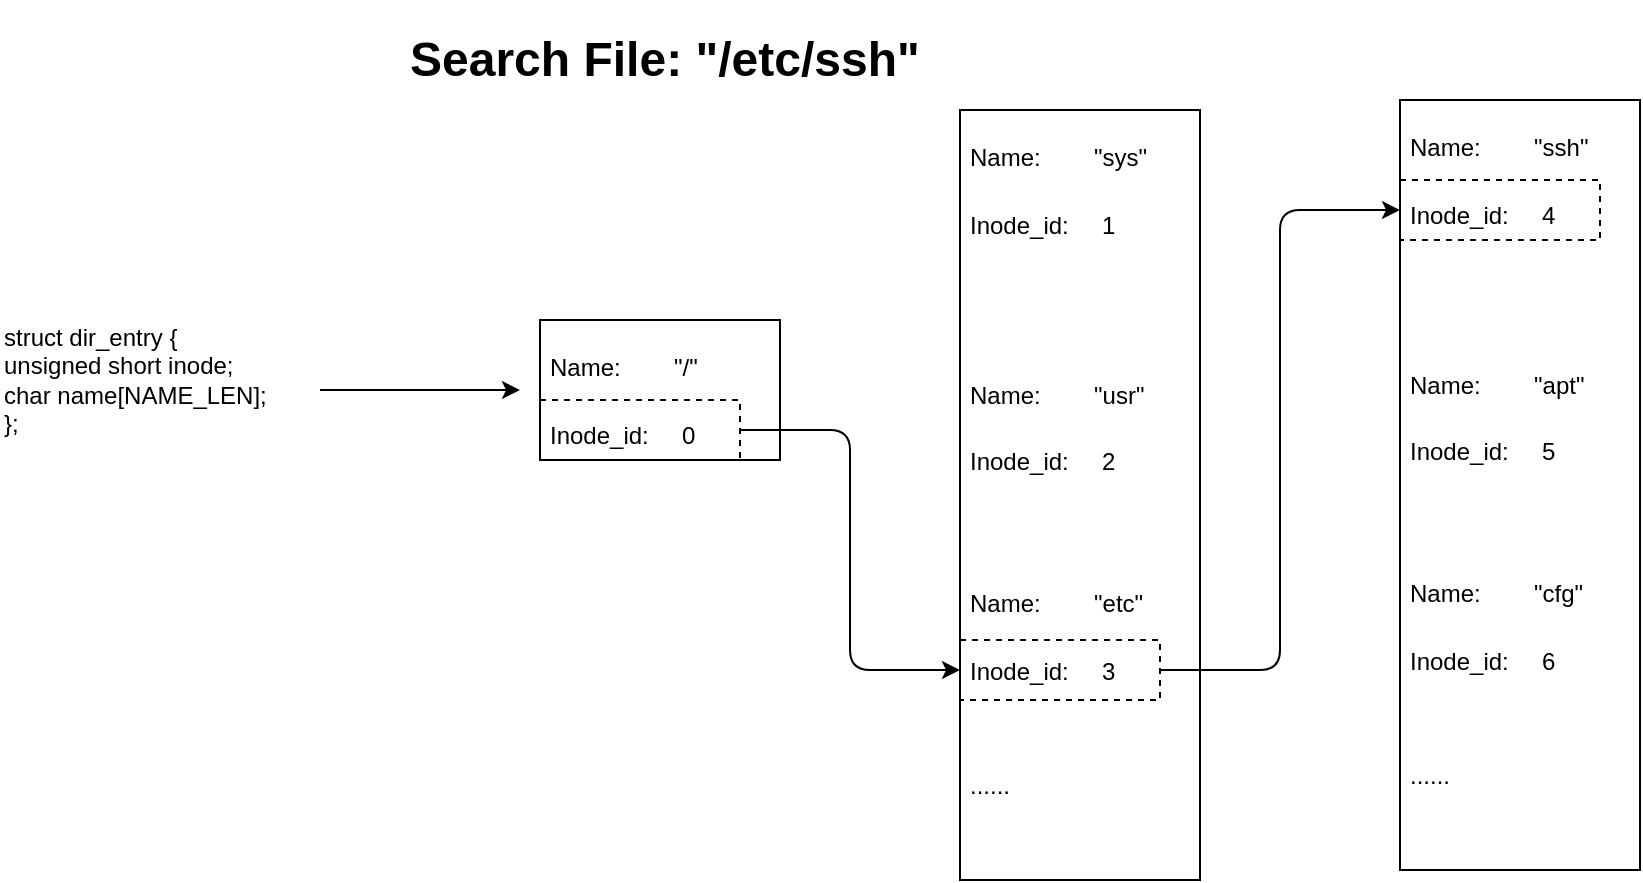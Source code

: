 <mxfile>
    <diagram id="mf7UImjnWUSg0wBvuif-" name="第 1 页">
        <mxGraphModel dx="2657" dy="2308" grid="1" gridSize="10" guides="1" tooltips="1" connect="1" arrows="1" fold="1" page="1" pageScale="1" pageWidth="827" pageHeight="1169" math="0" shadow="0">
            <root>
                <mxCell id="0"/>
                <mxCell id="1" parent="0"/>
                <mxCell id="2" value="&lt;h1&gt;&lt;span style=&quot;background-color: initial; font-size: 12px; font-weight: normal;&quot;&gt;Name:&amp;nbsp; &amp;nbsp; &amp;nbsp; &amp;nbsp; &quot;/&quot;&lt;/span&gt;&lt;br&gt;&lt;/h1&gt;&lt;div&gt;Inode_id:&amp;nbsp; &amp;nbsp; &amp;nbsp;0&lt;/div&gt;" style="text;html=1;strokeColor=default;fillColor=none;spacing=5;spacingTop=-20;whiteSpace=wrap;overflow=hidden;rounded=0;" parent="1" vertex="1">
                    <mxGeometry x="-400" y="-960" width="120" height="70" as="geometry"/>
                </mxCell>
                <mxCell id="23" style="edgeStyle=orthogonalEdgeStyle;html=1;exitX=1;exitY=0.5;exitDx=0;exitDy=0;entryX=0;entryY=0.5;entryDx=0;entryDy=0;" parent="1" source="3" target="20" edge="1">
                    <mxGeometry relative="1" as="geometry"/>
                </mxCell>
                <mxCell id="3" value="" style="rounded=0;whiteSpace=wrap;html=1;strokeColor=default;fillColor=none;dashed=1;" parent="1" vertex="1">
                    <mxGeometry x="-400" y="-920" width="100" height="30" as="geometry"/>
                </mxCell>
                <mxCell id="19" value="&lt;h1&gt;&lt;span style=&quot;background-color: initial; font-size: 12px; font-weight: normal;&quot;&gt;Name:&amp;nbsp; &amp;nbsp; &amp;nbsp; &amp;nbsp; &quot;sys&quot;&lt;/span&gt;&lt;br&gt;&lt;/h1&gt;&lt;div&gt;Inode_id:&amp;nbsp; &amp;nbsp; &amp;nbsp;1&lt;/div&gt;&lt;div&gt;&lt;br&gt;&lt;/div&gt;&lt;div&gt;&lt;br&gt;&lt;/div&gt;&lt;div&gt;&lt;br&gt;&lt;/div&gt;&lt;div&gt;&lt;h1&gt;&lt;span style=&quot;background-color: initial; font-size: 12px; font-weight: normal;&quot;&gt;Name:&amp;nbsp; &amp;nbsp; &amp;nbsp; &amp;nbsp; &quot;usr&quot;&lt;/span&gt;&lt;br&gt;&lt;/h1&gt;&lt;div&gt;Inode_id:&amp;nbsp; &amp;nbsp; &amp;nbsp;2&lt;/div&gt;&lt;/div&gt;&lt;div&gt;&lt;br&gt;&lt;/div&gt;&lt;div&gt;&lt;br&gt;&lt;/div&gt;&lt;div&gt;&lt;h1&gt;&lt;span style=&quot;background-color: initial; font-size: 12px; font-weight: normal;&quot;&gt;Name:&amp;nbsp; &amp;nbsp; &amp;nbsp; &amp;nbsp; &quot;etc&quot;&lt;/span&gt;&lt;br&gt;&lt;/h1&gt;&lt;div&gt;Inode_id:&amp;nbsp; &amp;nbsp; &amp;nbsp;3&lt;/div&gt;&lt;/div&gt;&lt;div&gt;&lt;br&gt;&lt;/div&gt;&lt;div&gt;&lt;br&gt;&lt;/div&gt;&lt;div&gt;&lt;br&gt;&lt;/div&gt;&lt;div&gt;......&lt;/div&gt;" style="text;html=1;strokeColor=default;fillColor=none;spacing=5;spacingTop=-20;whiteSpace=wrap;overflow=hidden;rounded=0;" parent="1" vertex="1">
                    <mxGeometry x="-190" y="-1065" width="120" height="385" as="geometry"/>
                </mxCell>
                <mxCell id="24" style="edgeStyle=orthogonalEdgeStyle;html=1;exitX=1;exitY=0.5;exitDx=0;exitDy=0;entryX=0;entryY=0.5;entryDx=0;entryDy=0;" parent="1" source="20" target="22" edge="1">
                    <mxGeometry relative="1" as="geometry"/>
                </mxCell>
                <mxCell id="20" value="" style="rounded=0;whiteSpace=wrap;html=1;strokeColor=default;fillColor=none;dashed=1;" parent="1" vertex="1">
                    <mxGeometry x="-190" y="-800" width="100" height="30" as="geometry"/>
                </mxCell>
                <mxCell id="21" value="&lt;h1&gt;&lt;span style=&quot;background-color: initial; font-size: 12px; font-weight: normal;&quot;&gt;Name:&amp;nbsp; &amp;nbsp; &amp;nbsp; &amp;nbsp; &quot;ssh&quot;&lt;/span&gt;&lt;br&gt;&lt;/h1&gt;&lt;div&gt;Inode_id:&amp;nbsp; &amp;nbsp; &amp;nbsp;4&lt;/div&gt;&lt;div&gt;&lt;br&gt;&lt;/div&gt;&lt;div&gt;&lt;br&gt;&lt;/div&gt;&lt;div&gt;&lt;br&gt;&lt;/div&gt;&lt;div&gt;&lt;h1&gt;&lt;span style=&quot;background-color: initial; font-size: 12px; font-weight: normal;&quot;&gt;Name:&amp;nbsp; &amp;nbsp; &amp;nbsp; &amp;nbsp; &quot;apt&quot;&lt;/span&gt;&lt;br&gt;&lt;/h1&gt;&lt;div&gt;Inode_id:&amp;nbsp; &amp;nbsp; &amp;nbsp;5&lt;/div&gt;&lt;/div&gt;&lt;div&gt;&lt;br&gt;&lt;/div&gt;&lt;div&gt;&lt;br&gt;&lt;/div&gt;&lt;div&gt;&lt;h1&gt;&lt;span style=&quot;background-color: initial; font-size: 12px; font-weight: normal;&quot;&gt;Name:&amp;nbsp; &amp;nbsp; &amp;nbsp; &amp;nbsp; &quot;cfg&quot;&lt;/span&gt;&lt;br&gt;&lt;/h1&gt;&lt;div&gt;Inode_id:&amp;nbsp; &amp;nbsp; &amp;nbsp;6&lt;/div&gt;&lt;/div&gt;&lt;div&gt;&lt;br&gt;&lt;/div&gt;&lt;div&gt;&lt;br&gt;&lt;/div&gt;&lt;div&gt;&lt;br&gt;&lt;/div&gt;&lt;div&gt;......&lt;/div&gt;" style="text;html=1;strokeColor=default;fillColor=none;spacing=5;spacingTop=-20;whiteSpace=wrap;overflow=hidden;rounded=0;" parent="1" vertex="1">
                    <mxGeometry x="30" y="-1070" width="120" height="385" as="geometry"/>
                </mxCell>
                <mxCell id="22" value="" style="rounded=0;whiteSpace=wrap;html=1;strokeColor=default;fillColor=none;dashed=1;" parent="1" vertex="1">
                    <mxGeometry x="30" y="-1030" width="100" height="30" as="geometry"/>
                </mxCell>
                <mxCell id="25" value="&lt;h1&gt;Search File: &quot;/etc/ssh&quot;&lt;/h1&gt;" style="text;html=1;strokeColor=none;fillColor=none;spacing=5;spacingTop=-20;whiteSpace=wrap;overflow=hidden;rounded=0;dashed=1;" parent="1" vertex="1">
                    <mxGeometry x="-470" y="-1110" width="270" height="40" as="geometry"/>
                </mxCell>
                <mxCell id="27" style="edgeStyle=none;html=1;" edge="1" parent="1" source="26">
                    <mxGeometry relative="1" as="geometry">
                        <mxPoint x="-410" y="-925" as="targetPoint"/>
                    </mxGeometry>
                </mxCell>
                <mxCell id="26" value="struct dir_entry {&#10;&#9;unsigned short inode;&#10;&#9;char name[NAME_LEN];&#10;};" style="text;whiteSpace=wrap;html=1;" vertex="1" parent="1">
                    <mxGeometry x="-670" y="-965" width="160" height="80" as="geometry"/>
                </mxCell>
            </root>
        </mxGraphModel>
    </diagram>
</mxfile>